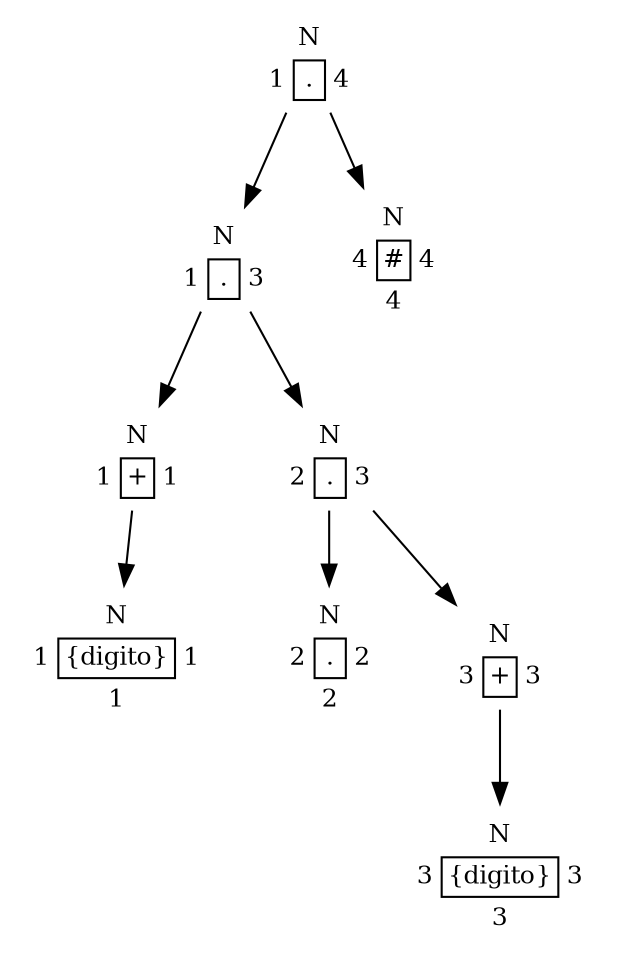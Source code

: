 digraph G {tabla0[shape=plaintext,fontsize=12, label=<<TABLE BORDER="0.1"><TR><TD></TD><TD>N</TD><TD></TD></TR><TR> <TD>1</TD><TD BORDER="1">{digito}</TD><TD>1</TD> </TR><TR> <TD></TD><TD>1</TD><TD></TD> </TR></TABLE>>];tabla1[shape=plaintext,fontsize=12, label=<<TABLE BORDER="0.1"><TR><TD></TD><TD>N</TD><TD></TD></TR><TR> <TD>1</TD><TD BORDER="1">+</TD><TD>1</TD> </TR></TABLE>>];tabla1 -> tabla0;tabla3[shape=plaintext,fontsize=12, label=<<TABLE BORDER="0.1"><TR><TD></TD><TD>N</TD><TD></TD></TR><TR> <TD>2</TD><TD BORDER="1">.</TD><TD>2</TD> </TR><TR> <TD></TD><TD>2</TD><TD></TD> </TR></TABLE>>];tabla5[shape=plaintext,fontsize=12, label=<<TABLE BORDER="0.1"><TR><TD></TD><TD>N</TD><TD></TD></TR><TR> <TD>3</TD><TD BORDER="1">{digito}</TD><TD>3</TD> </TR><TR> <TD></TD><TD>3</TD><TD></TD> </TR></TABLE>>];tabla6[shape=plaintext,fontsize=12, label=<<TABLE BORDER="0.1"><TR><TD></TD><TD>N</TD><TD></TD></TR><TR> <TD>3</TD><TD BORDER="1">+</TD><TD>3</TD> </TR></TABLE>>];tabla6 -> tabla5;tabla4[shape=plaintext,fontsize=12, label=<<TABLE BORDER="0.1"><TR><TD></TD><TD>N</TD><TD></TD></TR><TR> <TD>2</TD><TD BORDER="1">.</TD><TD>3</TD> </TR></TABLE>>];tabla4 -> tabla3;tabla4 -> tabla6;tabla2[shape=plaintext,fontsize=12, label=<<TABLE BORDER="0.1"><TR><TD></TD><TD>N</TD><TD></TD></TR><TR> <TD>1</TD><TD BORDER="1">.</TD><TD>3</TD> </TR></TABLE>>];tabla2 -> tabla1;tabla2 -> tabla4;tabla8[shape=plaintext,fontsize=12, label=<<TABLE BORDER="0.1"><TR><TD></TD><TD>N</TD><TD></TD></TR><TR> <TD>4</TD><TD BORDER="1">#</TD><TD>4</TD> </TR><TR> <TD></TD><TD>4</TD><TD></TD> </TR></TABLE>>];tabla7[shape=plaintext,fontsize=12, label=<<TABLE BORDER="0.1"><TR><TD></TD><TD>N</TD><TD></TD></TR><TR> <TD>1</TD><TD BORDER="1">.</TD><TD>4</TD> </TR></TABLE>>];tabla7 -> tabla2;tabla7 -> tabla8;}